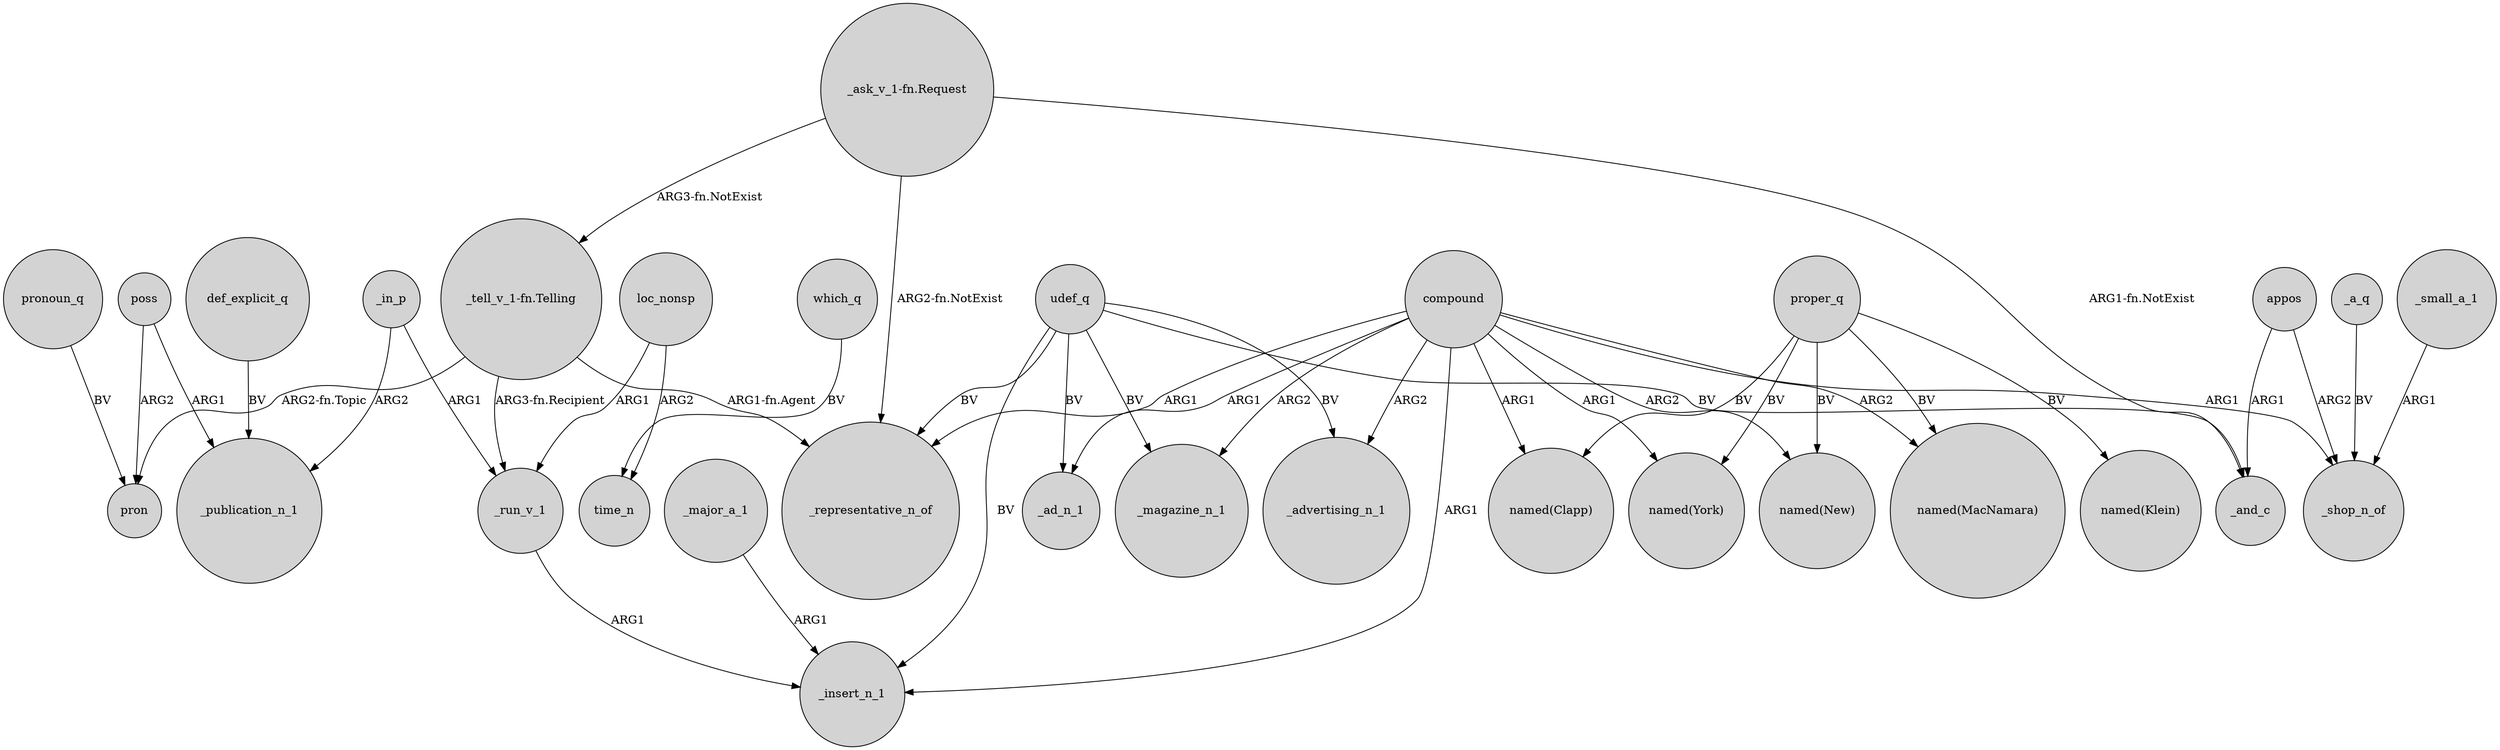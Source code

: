 digraph {
	node [shape=circle style=filled]
	"_tell_v_1-fn.Telling" -> pron [label="ARG2-fn.Topic"]
	_a_q -> _shop_n_of [label=BV]
	compound -> "named(New)" [label=ARG2]
	loc_nonsp -> _run_v_1 [label=ARG1]
	"_ask_v_1-fn.Request" -> "_tell_v_1-fn.Telling" [label="ARG3-fn.NotExist"]
	poss -> pron [label=ARG2]
	"_tell_v_1-fn.Telling" -> _representative_n_of [label="ARG1-fn.Agent"]
	appos -> _and_c [label=ARG1]
	proper_q -> "named(New)" [label=BV]
	"_ask_v_1-fn.Request" -> _and_c [label="ARG1-fn.NotExist"]
	_major_a_1 -> _insert_n_1 [label=ARG1]
	compound -> _shop_n_of [label=ARG1]
	_in_p -> _run_v_1 [label=ARG1]
	compound -> "named(MacNamara)" [label=ARG2]
	which_q -> time_n [label=BV]
	compound -> _representative_n_of [label=ARG1]
	_in_p -> _publication_n_1 [label=ARG2]
	udef_q -> _representative_n_of [label=BV]
	poss -> _publication_n_1 [label=ARG1]
	loc_nonsp -> time_n [label=ARG2]
	proper_q -> "named(MacNamara)" [label=BV]
	_small_a_1 -> _shop_n_of [label=ARG1]
	compound -> _ad_n_1 [label=ARG1]
	"_ask_v_1-fn.Request" -> _representative_n_of [label="ARG2-fn.NotExist"]
	udef_q -> _advertising_n_1 [label=BV]
	udef_q -> _insert_n_1 [label=BV]
	udef_q -> _magazine_n_1 [label=BV]
	pronoun_q -> pron [label=BV]
	compound -> _insert_n_1 [label=ARG1]
	compound -> "named(York)" [label=ARG1]
	compound -> _advertising_n_1 [label=ARG2]
	appos -> _shop_n_of [label=ARG2]
	udef_q -> _ad_n_1 [label=BV]
	compound -> _magazine_n_1 [label=ARG2]
	def_explicit_q -> _publication_n_1 [label=BV]
	proper_q -> "named(Klein)" [label=BV]
	"_tell_v_1-fn.Telling" -> _run_v_1 [label="ARG3-fn.Recipient"]
	proper_q -> "named(Clapp)" [label=BV]
	proper_q -> "named(York)" [label=BV]
	udef_q -> _and_c [label=BV]
	compound -> "named(Clapp)" [label=ARG1]
	_run_v_1 -> _insert_n_1 [label=ARG1]
}
